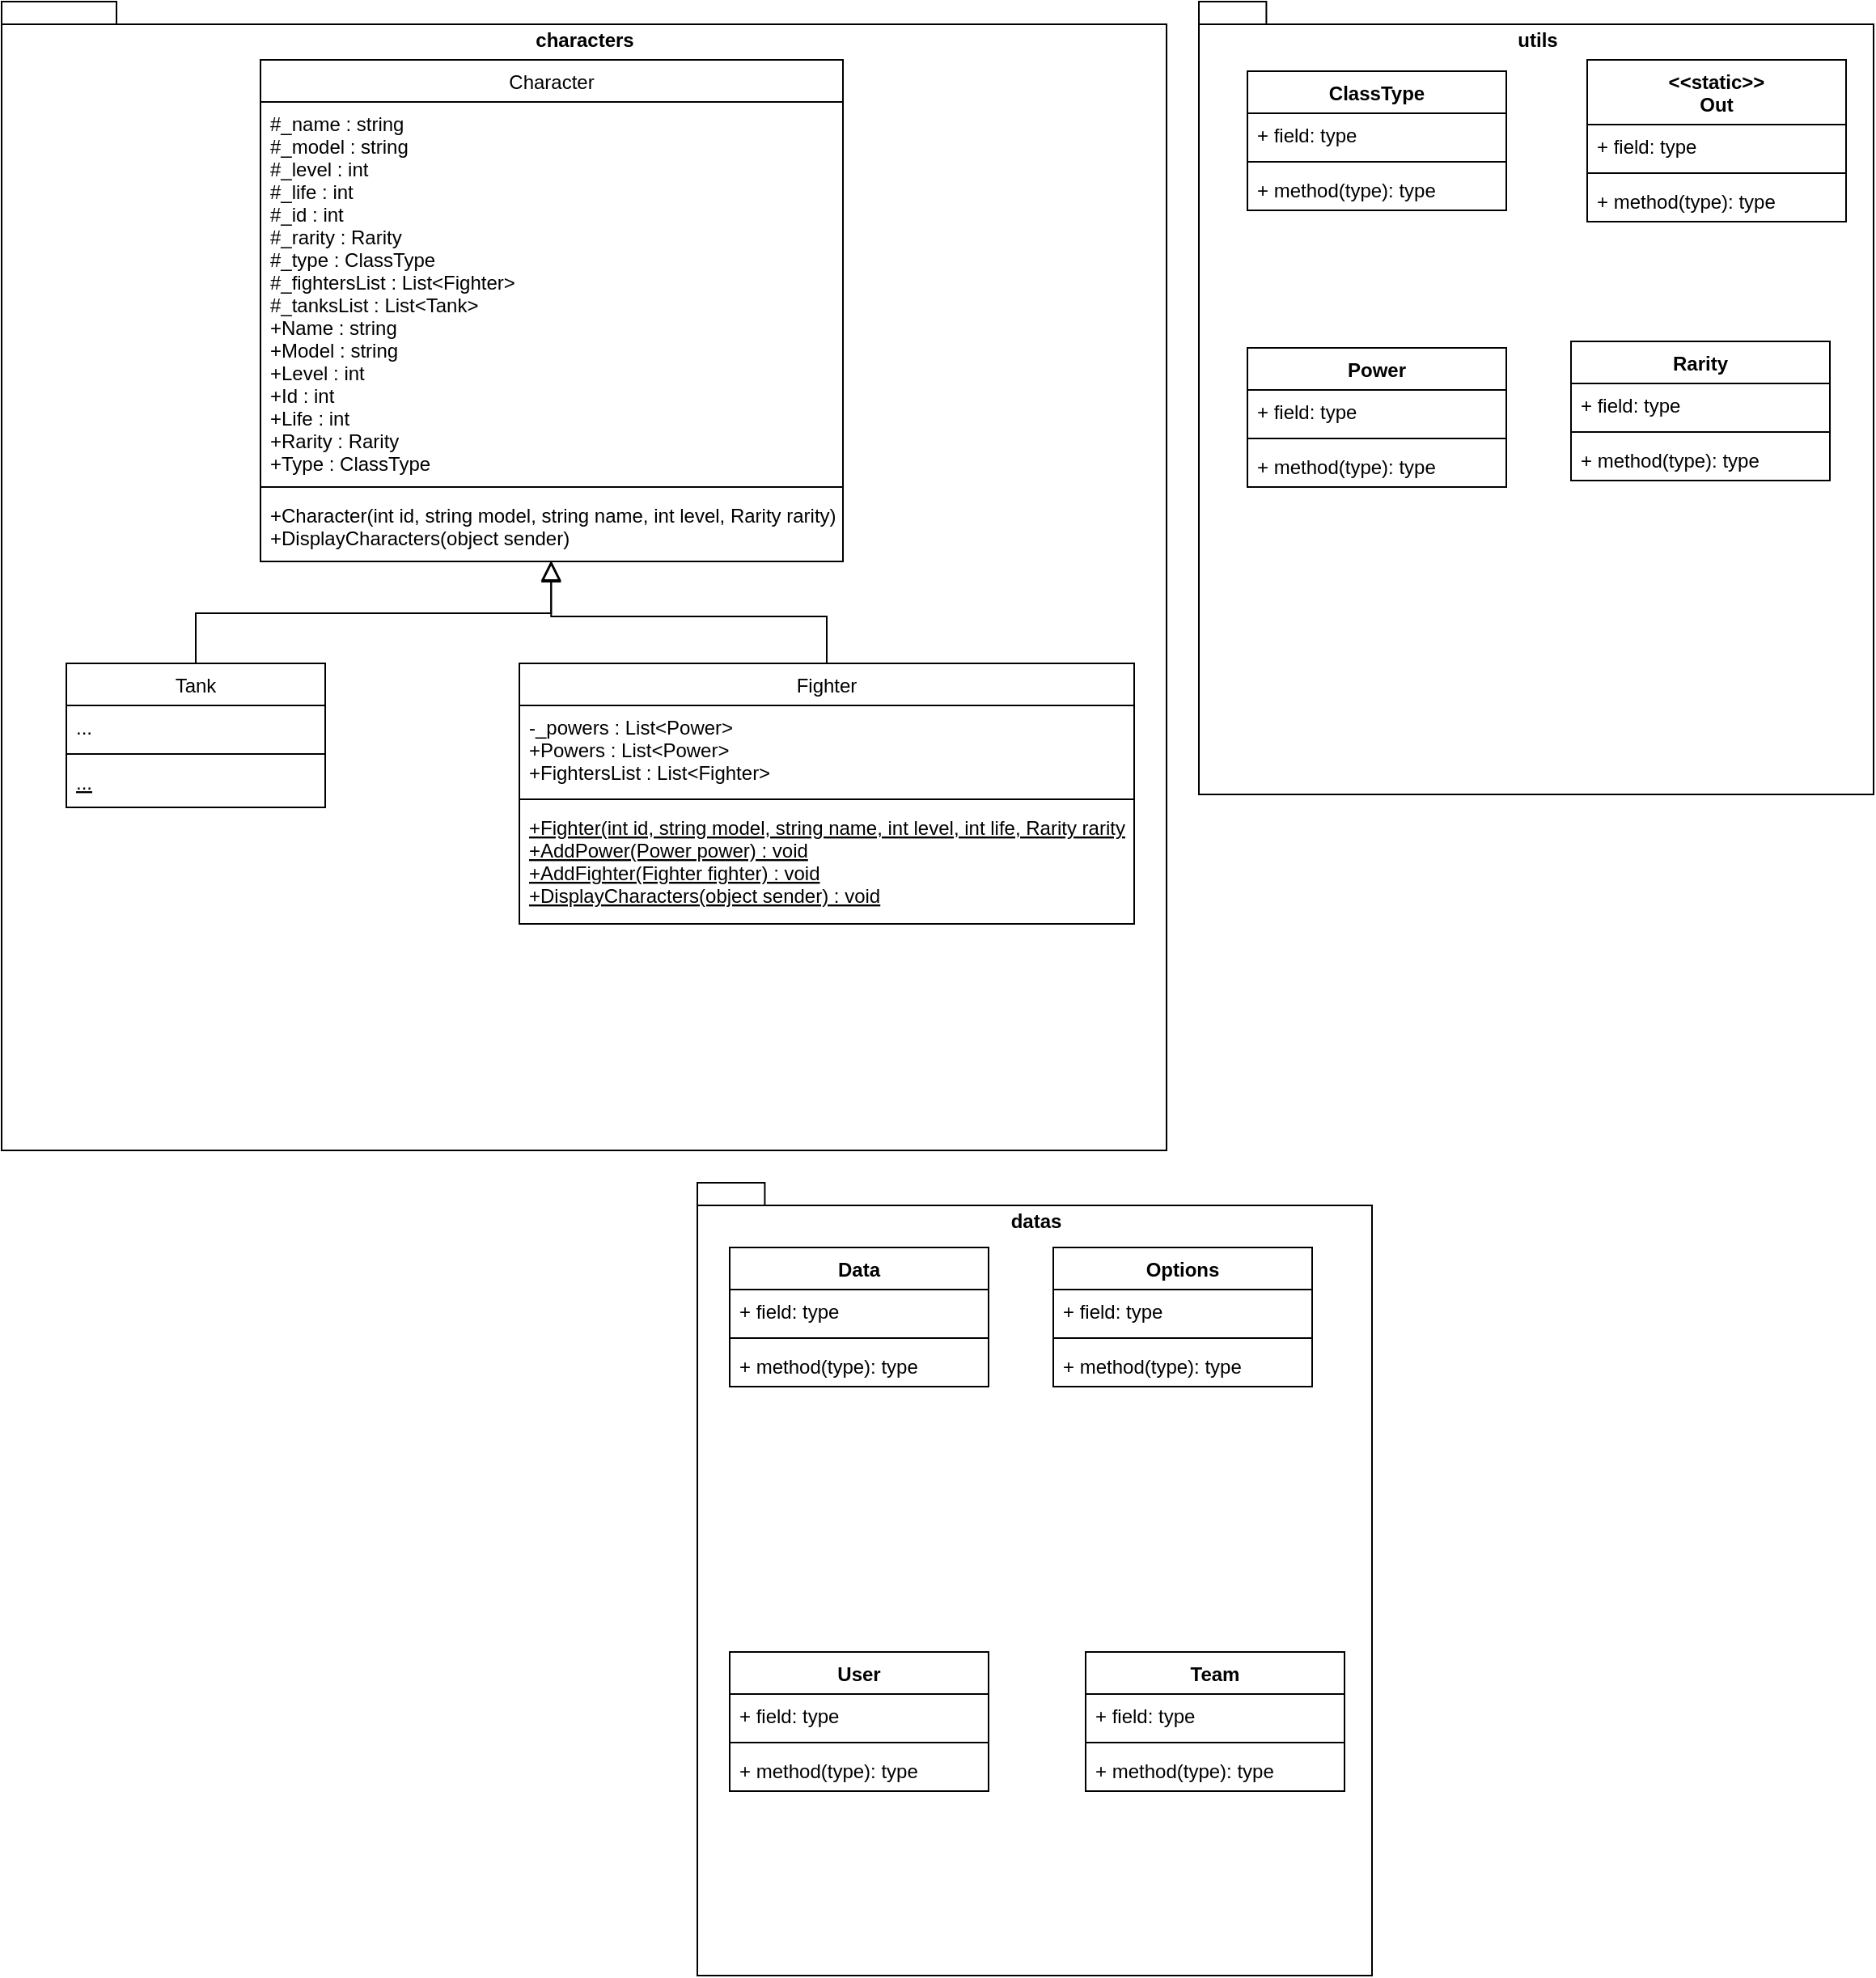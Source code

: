 <mxfile version="17.0.0" type="device" pages="2"><diagram name="Page-1" id="9f46799a-70d6-7492-0946-bef42562c5a5"><mxGraphModel dx="1673" dy="878" grid="1" gridSize="10" guides="1" tooltips="1" connect="1" arrows="1" fold="1" page="1" pageScale="1" pageWidth="1100" pageHeight="850" background="none" math="0" shadow="0"><root><mxCell id="0"/><mxCell id="1" parent="0"/><mxCell id="P_H8ygk74qHktJWGx1nU-50" value="characters" style="shape=folder;fontStyle=1;spacingTop=10;tabWidth=40;tabHeight=14;tabPosition=left;html=1;verticalAlign=top;horizontal=1;" vertex="1" parent="1"><mxGeometry width="720" height="710" as="geometry"/></mxCell><mxCell id="P_H8ygk74qHktJWGx1nU-51" value="Character" style="swimlane;fontStyle=0;align=center;verticalAlign=top;childLayout=stackLayout;horizontal=1;startSize=26;horizontalStack=0;resizeParent=1;resizeLast=0;collapsible=1;marginBottom=0;rounded=0;shadow=0;strokeWidth=1;" vertex="1" parent="1"><mxGeometry x="160" y="36" width="360" height="310" as="geometry"><mxRectangle x="140" y="116" width="160" height="26" as="alternateBounds"/></mxGeometry></mxCell><mxCell id="P_H8ygk74qHktJWGx1nU-52" value="#_name : string&#10;#_model : string&#10;#_level : int&#10;#_life : int&#10;#_id : int&#10;#_rarity : Rarity&#10;#_type : ClassType&#10;#_fightersList : List&lt;Fighter&gt;&#10;#_tanksList : List&lt;Tank&gt;&#10;+Name : string&#10;+Model : string&#10;+Level : int&#10;+Id : int&#10;+Life : int&#10;+Rarity : Rarity&#10;+Type : ClassType&#10;" style="text;align=left;verticalAlign=top;spacingLeft=4;spacingRight=4;overflow=hidden;rotatable=0;points=[[0,0.5],[1,0.5]];portConstraint=eastwest;" vertex="1" parent="P_H8ygk74qHktJWGx1nU-51"><mxGeometry y="26" width="360" height="234" as="geometry"/></mxCell><mxCell id="P_H8ygk74qHktJWGx1nU-53" value="" style="line;html=1;strokeWidth=1;align=left;verticalAlign=middle;spacingTop=-1;spacingLeft=3;spacingRight=3;rotatable=0;labelPosition=right;points=[];portConstraint=eastwest;" vertex="1" parent="P_H8ygk74qHktJWGx1nU-51"><mxGeometry y="260" width="360" height="8" as="geometry"/></mxCell><mxCell id="P_H8ygk74qHktJWGx1nU-54" value="+Character(int id, string model, string name, int level, Rarity rarity)  &#10;+DisplayCharacters(object sender)" style="text;align=left;verticalAlign=top;spacingLeft=4;spacingRight=4;overflow=hidden;rotatable=0;points=[[0,0.5],[1,0.5]];portConstraint=eastwest;" vertex="1" parent="P_H8ygk74qHktJWGx1nU-51"><mxGeometry y="268" width="360" height="42" as="geometry"/></mxCell><mxCell id="P_H8ygk74qHktJWGx1nU-55" value="Tank" style="swimlane;fontStyle=0;align=center;verticalAlign=top;childLayout=stackLayout;horizontal=1;startSize=26;horizontalStack=0;resizeParent=1;resizeLast=0;collapsible=1;marginBottom=0;rounded=0;shadow=0;strokeWidth=1;" vertex="1" parent="1"><mxGeometry x="40" y="409" width="160" height="89" as="geometry"><mxRectangle x="130" y="380" width="160" height="26" as="alternateBounds"/></mxGeometry></mxCell><mxCell id="P_H8ygk74qHktJWGx1nU-56" value="..." style="text;align=left;verticalAlign=top;spacingLeft=4;spacingRight=4;overflow=hidden;rotatable=0;points=[[0,0.5],[1,0.5]];portConstraint=eastwest;" vertex="1" parent="P_H8ygk74qHktJWGx1nU-55"><mxGeometry y="26" width="160" height="26" as="geometry"/></mxCell><mxCell id="P_H8ygk74qHktJWGx1nU-57" value="" style="line;html=1;strokeWidth=1;align=left;verticalAlign=middle;spacingTop=-1;spacingLeft=3;spacingRight=3;rotatable=0;labelPosition=right;points=[];portConstraint=eastwest;" vertex="1" parent="P_H8ygk74qHktJWGx1nU-55"><mxGeometry y="52" width="160" height="8" as="geometry"/></mxCell><mxCell id="P_H8ygk74qHktJWGx1nU-58" value="..." style="text;align=left;verticalAlign=top;spacingLeft=4;spacingRight=4;overflow=hidden;rotatable=0;points=[[0,0.5],[1,0.5]];portConstraint=eastwest;fontStyle=4" vertex="1" parent="P_H8ygk74qHktJWGx1nU-55"><mxGeometry y="60" width="160" height="26" as="geometry"/></mxCell><mxCell id="P_H8ygk74qHktJWGx1nU-59" value="" style="endArrow=block;endSize=10;endFill=0;shadow=0;strokeWidth=1;rounded=0;edgeStyle=elbowEdgeStyle;elbow=vertical;entryX=0.499;entryY=0.985;entryDx=0;entryDy=0;entryPerimeter=0;" edge="1" parent="1" source="P_H8ygk74qHktJWGx1nU-55" target="P_H8ygk74qHktJWGx1nU-54"><mxGeometry width="160" relative="1" as="geometry"><mxPoint x="290" y="143" as="sourcePoint"/><mxPoint x="340.541" y="350" as="targetPoint"/><Array as="points"><mxPoint x="320" y="378"/></Array></mxGeometry></mxCell><mxCell id="P_H8ygk74qHktJWGx1nU-60" value="" style="endArrow=block;endSize=10;endFill=0;shadow=0;strokeWidth=1;rounded=0;edgeStyle=elbowEdgeStyle;elbow=vertical;exitX=0.5;exitY=0;exitDx=0;exitDy=0;entryX=0.499;entryY=1.01;entryDx=0;entryDy=0;entryPerimeter=0;" edge="1" parent="1" source="P_H8ygk74qHktJWGx1nU-61" target="P_H8ygk74qHktJWGx1nU-54"><mxGeometry width="160" relative="1" as="geometry"><mxPoint x="500" y="300" as="sourcePoint"/><mxPoint x="310" y="350" as="targetPoint"/><Array as="points"><mxPoint x="430" y="380"/></Array></mxGeometry></mxCell><mxCell id="P_H8ygk74qHktJWGx1nU-61" value="Fighter" style="swimlane;fontStyle=0;align=center;verticalAlign=top;childLayout=stackLayout;horizontal=1;startSize=26;horizontalStack=0;resizeParent=1;resizeLast=0;collapsible=1;marginBottom=0;rounded=0;shadow=0;strokeWidth=1;" vertex="1" parent="1"><mxGeometry x="320" y="409" width="380" height="161" as="geometry"><mxRectangle x="130" y="380" width="160" height="26" as="alternateBounds"/></mxGeometry></mxCell><mxCell id="P_H8ygk74qHktJWGx1nU-62" value="-_powers : List&lt;Power&gt;&#10;+Powers : List&lt;Power&gt;&#10;+FightersList : List&lt;Fighter&gt;" style="text;align=left;verticalAlign=top;spacingLeft=4;spacingRight=4;overflow=hidden;rotatable=0;points=[[0,0.5],[1,0.5]];portConstraint=eastwest;" vertex="1" parent="P_H8ygk74qHktJWGx1nU-61"><mxGeometry y="26" width="380" height="54" as="geometry"/></mxCell><mxCell id="P_H8ygk74qHktJWGx1nU-63" value="" style="line;html=1;strokeWidth=1;align=left;verticalAlign=middle;spacingTop=-1;spacingLeft=3;spacingRight=3;rotatable=0;labelPosition=right;points=[];portConstraint=eastwest;" vertex="1" parent="P_H8ygk74qHktJWGx1nU-61"><mxGeometry y="80" width="380" height="8" as="geometry"/></mxCell><mxCell id="P_H8ygk74qHktJWGx1nU-64" value="+Fighter(int id, string model, string name, int level, int life, Rarity rarity&#10;+AddPower(Power power) : void&#10;+AddFighter(Fighter fighter) : void&#10;+DisplayCharacters(object sender) : void" style="text;align=left;verticalAlign=top;spacingLeft=4;spacingRight=4;overflow=hidden;rotatable=0;points=[[0,0.5],[1,0.5]];portConstraint=eastwest;fontStyle=4" vertex="1" parent="P_H8ygk74qHktJWGx1nU-61"><mxGeometry y="88" width="380" height="72" as="geometry"/></mxCell><mxCell id="P_H8ygk74qHktJWGx1nU-65" value="utils" style="shape=folder;fontStyle=1;spacingTop=10;tabWidth=40;tabHeight=14;tabPosition=left;html=1;verticalAlign=top;" vertex="1" parent="1"><mxGeometry x="740" width="417" height="490" as="geometry"/></mxCell><mxCell id="P_H8ygk74qHktJWGx1nU-66" value="datas" style="shape=folder;fontStyle=1;spacingTop=10;tabWidth=40;tabHeight=14;tabPosition=left;html=1;verticalAlign=top;" vertex="1" parent="1"><mxGeometry x="430" y="730" width="417" height="490" as="geometry"/></mxCell><mxCell id="P_H8ygk74qHktJWGx1nU-67" value="ClassType" style="swimlane;fontStyle=1;align=center;verticalAlign=top;childLayout=stackLayout;horizontal=1;startSize=26;horizontalStack=0;resizeParent=1;resizeParentMax=0;resizeLast=0;collapsible=1;marginBottom=0;" vertex="1" parent="1"><mxGeometry x="770" y="43" width="160" height="86" as="geometry"/></mxCell><mxCell id="P_H8ygk74qHktJWGx1nU-68" value="+ field: type" style="text;strokeColor=none;fillColor=none;align=left;verticalAlign=top;spacingLeft=4;spacingRight=4;overflow=hidden;rotatable=0;points=[[0,0.5],[1,0.5]];portConstraint=eastwest;" vertex="1" parent="P_H8ygk74qHktJWGx1nU-67"><mxGeometry y="26" width="160" height="26" as="geometry"/></mxCell><mxCell id="P_H8ygk74qHktJWGx1nU-69" value="" style="line;strokeWidth=1;fillColor=none;align=left;verticalAlign=middle;spacingTop=-1;spacingLeft=3;spacingRight=3;rotatable=0;labelPosition=right;points=[];portConstraint=eastwest;" vertex="1" parent="P_H8ygk74qHktJWGx1nU-67"><mxGeometry y="52" width="160" height="8" as="geometry"/></mxCell><mxCell id="P_H8ygk74qHktJWGx1nU-70" value="+ method(type): type" style="text;strokeColor=none;fillColor=none;align=left;verticalAlign=top;spacingLeft=4;spacingRight=4;overflow=hidden;rotatable=0;points=[[0,0.5],[1,0.5]];portConstraint=eastwest;" vertex="1" parent="P_H8ygk74qHktJWGx1nU-67"><mxGeometry y="60" width="160" height="26" as="geometry"/></mxCell><mxCell id="P_H8ygk74qHktJWGx1nU-71" value="&lt;&lt;static&gt;&gt;&#10;Out" style="swimlane;fontStyle=1;align=center;verticalAlign=top;childLayout=stackLayout;horizontal=1;startSize=40;horizontalStack=0;resizeParent=1;resizeParentMax=0;resizeLast=0;collapsible=1;marginBottom=0;" vertex="1" parent="1"><mxGeometry x="980" y="36" width="160" height="100" as="geometry"/></mxCell><mxCell id="P_H8ygk74qHktJWGx1nU-72" value="+ field: type" style="text;strokeColor=none;fillColor=none;align=left;verticalAlign=top;spacingLeft=4;spacingRight=4;overflow=hidden;rotatable=0;points=[[0,0.5],[1,0.5]];portConstraint=eastwest;" vertex="1" parent="P_H8ygk74qHktJWGx1nU-71"><mxGeometry y="40" width="160" height="26" as="geometry"/></mxCell><mxCell id="P_H8ygk74qHktJWGx1nU-73" value="" style="line;strokeWidth=1;fillColor=none;align=left;verticalAlign=middle;spacingTop=-1;spacingLeft=3;spacingRight=3;rotatable=0;labelPosition=right;points=[];portConstraint=eastwest;" vertex="1" parent="P_H8ygk74qHktJWGx1nU-71"><mxGeometry y="66" width="160" height="8" as="geometry"/></mxCell><mxCell id="P_H8ygk74qHktJWGx1nU-74" value="+ method(type): type" style="text;strokeColor=none;fillColor=none;align=left;verticalAlign=top;spacingLeft=4;spacingRight=4;overflow=hidden;rotatable=0;points=[[0,0.5],[1,0.5]];portConstraint=eastwest;" vertex="1" parent="P_H8ygk74qHktJWGx1nU-71"><mxGeometry y="74" width="160" height="26" as="geometry"/></mxCell><mxCell id="P_H8ygk74qHktJWGx1nU-75" value="Power" style="swimlane;fontStyle=1;align=center;verticalAlign=top;childLayout=stackLayout;horizontal=1;startSize=26;horizontalStack=0;resizeParent=1;resizeParentMax=0;resizeLast=0;collapsible=1;marginBottom=0;" vertex="1" parent="1"><mxGeometry x="770" y="214" width="160" height="86" as="geometry"/></mxCell><mxCell id="P_H8ygk74qHktJWGx1nU-76" value="+ field: type" style="text;strokeColor=none;fillColor=none;align=left;verticalAlign=top;spacingLeft=4;spacingRight=4;overflow=hidden;rotatable=0;points=[[0,0.5],[1,0.5]];portConstraint=eastwest;" vertex="1" parent="P_H8ygk74qHktJWGx1nU-75"><mxGeometry y="26" width="160" height="26" as="geometry"/></mxCell><mxCell id="P_H8ygk74qHktJWGx1nU-77" value="" style="line;strokeWidth=1;fillColor=none;align=left;verticalAlign=middle;spacingTop=-1;spacingLeft=3;spacingRight=3;rotatable=0;labelPosition=right;points=[];portConstraint=eastwest;" vertex="1" parent="P_H8ygk74qHktJWGx1nU-75"><mxGeometry y="52" width="160" height="8" as="geometry"/></mxCell><mxCell id="P_H8ygk74qHktJWGx1nU-78" value="+ method(type): type" style="text;strokeColor=none;fillColor=none;align=left;verticalAlign=top;spacingLeft=4;spacingRight=4;overflow=hidden;rotatable=0;points=[[0,0.5],[1,0.5]];portConstraint=eastwest;" vertex="1" parent="P_H8ygk74qHktJWGx1nU-75"><mxGeometry y="60" width="160" height="26" as="geometry"/></mxCell><mxCell id="P_H8ygk74qHktJWGx1nU-79" value="Rarity" style="swimlane;fontStyle=1;align=center;verticalAlign=top;childLayout=stackLayout;horizontal=1;startSize=26;horizontalStack=0;resizeParent=1;resizeParentMax=0;resizeLast=0;collapsible=1;marginBottom=0;" vertex="1" parent="1"><mxGeometry x="970" y="210" width="160" height="86" as="geometry"/></mxCell><mxCell id="P_H8ygk74qHktJWGx1nU-80" value="+ field: type" style="text;strokeColor=none;fillColor=none;align=left;verticalAlign=top;spacingLeft=4;spacingRight=4;overflow=hidden;rotatable=0;points=[[0,0.5],[1,0.5]];portConstraint=eastwest;" vertex="1" parent="P_H8ygk74qHktJWGx1nU-79"><mxGeometry y="26" width="160" height="26" as="geometry"/></mxCell><mxCell id="P_H8ygk74qHktJWGx1nU-81" value="" style="line;strokeWidth=1;fillColor=none;align=left;verticalAlign=middle;spacingTop=-1;spacingLeft=3;spacingRight=3;rotatable=0;labelPosition=right;points=[];portConstraint=eastwest;" vertex="1" parent="P_H8ygk74qHktJWGx1nU-79"><mxGeometry y="52" width="160" height="8" as="geometry"/></mxCell><mxCell id="P_H8ygk74qHktJWGx1nU-82" value="+ method(type): type" style="text;strokeColor=none;fillColor=none;align=left;verticalAlign=top;spacingLeft=4;spacingRight=4;overflow=hidden;rotatable=0;points=[[0,0.5],[1,0.5]];portConstraint=eastwest;" vertex="1" parent="P_H8ygk74qHktJWGx1nU-79"><mxGeometry y="60" width="160" height="26" as="geometry"/></mxCell><mxCell id="P_H8ygk74qHktJWGx1nU-83" value="Data" style="swimlane;fontStyle=1;align=center;verticalAlign=top;childLayout=stackLayout;horizontal=1;startSize=26;horizontalStack=0;resizeParent=1;resizeParentMax=0;resizeLast=0;collapsible=1;marginBottom=0;" vertex="1" parent="1"><mxGeometry x="450" y="770" width="160" height="86" as="geometry"/></mxCell><mxCell id="P_H8ygk74qHktJWGx1nU-84" value="+ field: type" style="text;strokeColor=none;fillColor=none;align=left;verticalAlign=top;spacingLeft=4;spacingRight=4;overflow=hidden;rotatable=0;points=[[0,0.5],[1,0.5]];portConstraint=eastwest;" vertex="1" parent="P_H8ygk74qHktJWGx1nU-83"><mxGeometry y="26" width="160" height="26" as="geometry"/></mxCell><mxCell id="P_H8ygk74qHktJWGx1nU-85" value="" style="line;strokeWidth=1;fillColor=none;align=left;verticalAlign=middle;spacingTop=-1;spacingLeft=3;spacingRight=3;rotatable=0;labelPosition=right;points=[];portConstraint=eastwest;" vertex="1" parent="P_H8ygk74qHktJWGx1nU-83"><mxGeometry y="52" width="160" height="8" as="geometry"/></mxCell><mxCell id="P_H8ygk74qHktJWGx1nU-86" value="+ method(type): type" style="text;strokeColor=none;fillColor=none;align=left;verticalAlign=top;spacingLeft=4;spacingRight=4;overflow=hidden;rotatable=0;points=[[0,0.5],[1,0.5]];portConstraint=eastwest;" vertex="1" parent="P_H8ygk74qHktJWGx1nU-83"><mxGeometry y="60" width="160" height="26" as="geometry"/></mxCell><mxCell id="P_H8ygk74qHktJWGx1nU-87" value="Options" style="swimlane;fontStyle=1;align=center;verticalAlign=top;childLayout=stackLayout;horizontal=1;startSize=26;horizontalStack=0;resizeParent=1;resizeParentMax=0;resizeLast=0;collapsible=1;marginBottom=0;" vertex="1" parent="1"><mxGeometry x="650" y="770" width="160" height="86" as="geometry"/></mxCell><mxCell id="P_H8ygk74qHktJWGx1nU-88" value="+ field: type" style="text;strokeColor=none;fillColor=none;align=left;verticalAlign=top;spacingLeft=4;spacingRight=4;overflow=hidden;rotatable=0;points=[[0,0.5],[1,0.5]];portConstraint=eastwest;" vertex="1" parent="P_H8ygk74qHktJWGx1nU-87"><mxGeometry y="26" width="160" height="26" as="geometry"/></mxCell><mxCell id="P_H8ygk74qHktJWGx1nU-89" value="" style="line;strokeWidth=1;fillColor=none;align=left;verticalAlign=middle;spacingTop=-1;spacingLeft=3;spacingRight=3;rotatable=0;labelPosition=right;points=[];portConstraint=eastwest;" vertex="1" parent="P_H8ygk74qHktJWGx1nU-87"><mxGeometry y="52" width="160" height="8" as="geometry"/></mxCell><mxCell id="P_H8ygk74qHktJWGx1nU-90" value="+ method(type): type" style="text;strokeColor=none;fillColor=none;align=left;verticalAlign=top;spacingLeft=4;spacingRight=4;overflow=hidden;rotatable=0;points=[[0,0.5],[1,0.5]];portConstraint=eastwest;" vertex="1" parent="P_H8ygk74qHktJWGx1nU-87"><mxGeometry y="60" width="160" height="26" as="geometry"/></mxCell><mxCell id="P_H8ygk74qHktJWGx1nU-91" value="User" style="swimlane;fontStyle=1;align=center;verticalAlign=top;childLayout=stackLayout;horizontal=1;startSize=26;horizontalStack=0;resizeParent=1;resizeParentMax=0;resizeLast=0;collapsible=1;marginBottom=0;" vertex="1" parent="1"><mxGeometry x="450" y="1020" width="160" height="86" as="geometry"/></mxCell><mxCell id="P_H8ygk74qHktJWGx1nU-92" value="+ field: type" style="text;strokeColor=none;fillColor=none;align=left;verticalAlign=top;spacingLeft=4;spacingRight=4;overflow=hidden;rotatable=0;points=[[0,0.5],[1,0.5]];portConstraint=eastwest;" vertex="1" parent="P_H8ygk74qHktJWGx1nU-91"><mxGeometry y="26" width="160" height="26" as="geometry"/></mxCell><mxCell id="P_H8ygk74qHktJWGx1nU-93" value="" style="line;strokeWidth=1;fillColor=none;align=left;verticalAlign=middle;spacingTop=-1;spacingLeft=3;spacingRight=3;rotatable=0;labelPosition=right;points=[];portConstraint=eastwest;" vertex="1" parent="P_H8ygk74qHktJWGx1nU-91"><mxGeometry y="52" width="160" height="8" as="geometry"/></mxCell><mxCell id="P_H8ygk74qHktJWGx1nU-94" value="+ method(type): type" style="text;strokeColor=none;fillColor=none;align=left;verticalAlign=top;spacingLeft=4;spacingRight=4;overflow=hidden;rotatable=0;points=[[0,0.5],[1,0.5]];portConstraint=eastwest;" vertex="1" parent="P_H8ygk74qHktJWGx1nU-91"><mxGeometry y="60" width="160" height="26" as="geometry"/></mxCell><mxCell id="P_H8ygk74qHktJWGx1nU-95" value="Team" style="swimlane;fontStyle=1;align=center;verticalAlign=top;childLayout=stackLayout;horizontal=1;startSize=26;horizontalStack=0;resizeParent=1;resizeParentMax=0;resizeLast=0;collapsible=1;marginBottom=0;" vertex="1" parent="1"><mxGeometry x="670" y="1020" width="160" height="86" as="geometry"/></mxCell><mxCell id="P_H8ygk74qHktJWGx1nU-96" value="+ field: type" style="text;strokeColor=none;fillColor=none;align=left;verticalAlign=top;spacingLeft=4;spacingRight=4;overflow=hidden;rotatable=0;points=[[0,0.5],[1,0.5]];portConstraint=eastwest;" vertex="1" parent="P_H8ygk74qHktJWGx1nU-95"><mxGeometry y="26" width="160" height="26" as="geometry"/></mxCell><mxCell id="P_H8ygk74qHktJWGx1nU-97" value="" style="line;strokeWidth=1;fillColor=none;align=left;verticalAlign=middle;spacingTop=-1;spacingLeft=3;spacingRight=3;rotatable=0;labelPosition=right;points=[];portConstraint=eastwest;" vertex="1" parent="P_H8ygk74qHktJWGx1nU-95"><mxGeometry y="52" width="160" height="8" as="geometry"/></mxCell><mxCell id="P_H8ygk74qHktJWGx1nU-98" value="+ method(type): type" style="text;strokeColor=none;fillColor=none;align=left;verticalAlign=top;spacingLeft=4;spacingRight=4;overflow=hidden;rotatable=0;points=[[0,0.5],[1,0.5]];portConstraint=eastwest;" vertex="1" parent="P_H8ygk74qHktJWGx1nU-95"><mxGeometry y="60" width="160" height="26" as="geometry"/></mxCell></root></mxGraphModel></diagram><diagram id="EJ_WC_B_PpxTJRSynvJL" name="Page-2"><mxGraphModel dx="1635" dy="848" grid="1" gridSize="10" guides="1" tooltips="1" connect="1" arrows="1" fold="1" page="1" pageScale="1" pageWidth="827" pageHeight="1169" math="0" shadow="0"><root><mxCell id="fnVOFHraE43H1J-8ooNc-0"/><mxCell id="fnVOFHraE43H1J-8ooNc-1" parent="fnVOFHraE43H1J-8ooNc-0"/><mxCell id="fnVOFHraE43H1J-8ooNc-2" value="Models" style="shape=folder;fontStyle=1;spacingTop=10;tabWidth=40;tabHeight=14;tabPosition=left;html=1;labelPosition=center;verticalLabelPosition=middle;align=center;verticalAlign=top;" vertex="1" parent="fnVOFHraE43H1J-8ooNc-1"><mxGeometry y="20" width="809" height="610" as="geometry"/></mxCell><mxCell id="kPcEarR5XjcK01P6jtuL-0" value="Character" style="swimlane;fontStyle=0;align=center;verticalAlign=top;childLayout=stackLayout;horizontal=1;startSize=26;horizontalStack=0;resizeParent=1;resizeLast=0;collapsible=1;marginBottom=0;rounded=0;shadow=0;strokeWidth=1;" vertex="1" parent="fnVOFHraE43H1J-8ooNc-1"><mxGeometry x="20" y="70" width="360" height="310" as="geometry"><mxRectangle x="140" y="116" width="160" height="26" as="alternateBounds"/></mxGeometry></mxCell><mxCell id="kPcEarR5XjcK01P6jtuL-1" value="#_name : string&#10;#_model : string&#10;#_level : int&#10;#_life : int&#10;#_id : int&#10;#_rarity : Rarity&#10;#_type : ClassType&#10;#_fightersList : List&lt;Fighter&gt;&#10;#_tanksList : List&lt;Tank&gt;&#10;+Name : string&#10;+Model : string&#10;+Level : int&#10;+Id : int&#10;+Life : int&#10;+Rarity : Rarity&#10;+Type : ClassType&#10;" style="text;align=left;verticalAlign=top;spacingLeft=4;spacingRight=4;overflow=hidden;rotatable=0;points=[[0,0.5],[1,0.5]];portConstraint=eastwest;" vertex="1" parent="kPcEarR5XjcK01P6jtuL-0"><mxGeometry y="26" width="360" height="234" as="geometry"/></mxCell><mxCell id="kPcEarR5XjcK01P6jtuL-2" value="" style="line;html=1;strokeWidth=1;align=left;verticalAlign=middle;spacingTop=-1;spacingLeft=3;spacingRight=3;rotatable=0;labelPosition=right;points=[];portConstraint=eastwest;" vertex="1" parent="kPcEarR5XjcK01P6jtuL-0"><mxGeometry y="260" width="360" height="8" as="geometry"/></mxCell><mxCell id="kPcEarR5XjcK01P6jtuL-3" value="+Character(int id, string model, string name, int level, Rarity rarity)  " style="text;align=left;verticalAlign=top;spacingLeft=4;spacingRight=4;overflow=hidden;rotatable=0;points=[[0,0.5],[1,0.5]];portConstraint=eastwest;" vertex="1" parent="kPcEarR5XjcK01P6jtuL-0"><mxGeometry y="268" width="360" height="32" as="geometry"/></mxCell><mxCell id="kPcEarR5XjcK01P6jtuL-4" value="Tank" style="swimlane;fontStyle=0;align=center;verticalAlign=top;childLayout=stackLayout;horizontal=1;startSize=26;horizontalStack=0;resizeParent=1;resizeLast=0;collapsible=1;marginBottom=0;rounded=0;shadow=0;strokeWidth=1;" vertex="1" parent="fnVOFHraE43H1J-8ooNc-1"><mxGeometry x="30" y="450" width="160" height="89" as="geometry"><mxRectangle x="130" y="380" width="160" height="26" as="alternateBounds"/></mxGeometry></mxCell><mxCell id="kPcEarR5XjcK01P6jtuL-5" value="..." style="text;align=left;verticalAlign=top;spacingLeft=4;spacingRight=4;overflow=hidden;rotatable=0;points=[[0,0.5],[1,0.5]];portConstraint=eastwest;" vertex="1" parent="kPcEarR5XjcK01P6jtuL-4"><mxGeometry y="26" width="160" height="26" as="geometry"/></mxCell><mxCell id="kPcEarR5XjcK01P6jtuL-6" value="" style="line;html=1;strokeWidth=1;align=left;verticalAlign=middle;spacingTop=-1;spacingLeft=3;spacingRight=3;rotatable=0;labelPosition=right;points=[];portConstraint=eastwest;" vertex="1" parent="kPcEarR5XjcK01P6jtuL-4"><mxGeometry y="52" width="160" height="8" as="geometry"/></mxCell><mxCell id="kPcEarR5XjcK01P6jtuL-7" value="..." style="text;align=left;verticalAlign=top;spacingLeft=4;spacingRight=4;overflow=hidden;rotatable=0;points=[[0,0.5],[1,0.5]];portConstraint=eastwest;fontStyle=4" vertex="1" parent="kPcEarR5XjcK01P6jtuL-4"><mxGeometry y="60" width="160" height="26" as="geometry"/></mxCell><mxCell id="kPcEarR5XjcK01P6jtuL-8" value="" style="endArrow=block;endSize=10;endFill=0;shadow=0;strokeWidth=1;rounded=0;edgeStyle=elbowEdgeStyle;elbow=vertical;" edge="1" parent="fnVOFHraE43H1J-8ooNc-1" source="kPcEarR5XjcK01P6jtuL-4" target="kPcEarR5XjcK01P6jtuL-0"><mxGeometry width="160" relative="1" as="geometry"><mxPoint x="285" y="177" as="sourcePoint"/><mxPoint x="335.541" y="384" as="targetPoint"/><Array as="points"><mxPoint x="200" y="410"/><mxPoint x="315" y="412"/></Array></mxGeometry></mxCell><mxCell id="kPcEarR5XjcK01P6jtuL-9" value="" style="endArrow=block;endSize=10;endFill=0;shadow=0;strokeWidth=1;rounded=0;edgeStyle=elbowEdgeStyle;elbow=vertical;exitX=0.5;exitY=0;exitDx=0;exitDy=0;" edge="1" parent="fnVOFHraE43H1J-8ooNc-1" source="kPcEarR5XjcK01P6jtuL-10" target="kPcEarR5XjcK01P6jtuL-0"><mxGeometry width="160" relative="1" as="geometry"><mxPoint x="495" y="334" as="sourcePoint"/><mxPoint x="305" y="384" as="targetPoint"/><Array as="points"><mxPoint x="200" y="410"/></Array></mxGeometry></mxCell><mxCell id="kPcEarR5XjcK01P6jtuL-10" value="Fighter" style="swimlane;fontStyle=0;align=center;verticalAlign=top;childLayout=stackLayout;horizontal=1;startSize=26;horizontalStack=0;resizeParent=1;resizeLast=0;collapsible=1;marginBottom=0;rounded=0;shadow=0;strokeWidth=1;" vertex="1" parent="fnVOFHraE43H1J-8ooNc-1"><mxGeometry x="315" y="443" width="380" height="161" as="geometry"><mxRectangle x="130" y="380" width="160" height="26" as="alternateBounds"/></mxGeometry></mxCell><mxCell id="kPcEarR5XjcK01P6jtuL-11" value="-_powers : List&lt;Power&gt;&#10;+Powers : List&lt;Power&gt;&#10;+FightersList : List&lt;Fighter&gt;" style="text;align=left;verticalAlign=top;spacingLeft=4;spacingRight=4;overflow=hidden;rotatable=0;points=[[0,0.5],[1,0.5]];portConstraint=eastwest;" vertex="1" parent="kPcEarR5XjcK01P6jtuL-10"><mxGeometry y="26" width="380" height="54" as="geometry"/></mxCell><mxCell id="kPcEarR5XjcK01P6jtuL-12" value="" style="line;html=1;strokeWidth=1;align=left;verticalAlign=middle;spacingTop=-1;spacingLeft=3;spacingRight=3;rotatable=0;labelPosition=right;points=[];portConstraint=eastwest;" vertex="1" parent="kPcEarR5XjcK01P6jtuL-10"><mxGeometry y="80" width="380" height="8" as="geometry"/></mxCell><mxCell id="kPcEarR5XjcK01P6jtuL-13" value="+Fighter(int id, string model, string name, int level, int life, Rarity rarity&#10;+AddPower(Power power) : void&#10;+AddFighter(Fighter fighter) : void&#10;+DisplayCharacters(object sender) : void" style="text;align=left;verticalAlign=top;spacingLeft=4;spacingRight=4;overflow=hidden;rotatable=0;points=[[0,0.5],[1,0.5]];portConstraint=eastwest;fontStyle=4" vertex="1" parent="kPcEarR5XjcK01P6jtuL-10"><mxGeometry y="88" width="380" height="72" as="geometry"/></mxCell><mxCell id="kPcEarR5XjcK01P6jtuL-14" value="Controllers" style="shape=folder;fontStyle=1;spacingTop=10;tabWidth=40;tabHeight=14;tabPosition=left;html=1;labelPosition=center;verticalLabelPosition=middle;align=center;verticalAlign=top;" vertex="1" parent="fnVOFHraE43H1J-8ooNc-1"><mxGeometry x="846" y="40" width="790" height="610" as="geometry"/></mxCell><mxCell id="kPcEarR5XjcK01P6jtuL-15" value="Views" style="shape=folder;fontStyle=1;spacingTop=10;tabWidth=40;tabHeight=14;tabPosition=left;html=1;labelPosition=center;verticalLabelPosition=middle;align=center;verticalAlign=top;" vertex="1" parent="fnVOFHraE43H1J-8ooNc-1"><mxGeometry x="30" y="670" width="790" height="610" as="geometry"/></mxCell><mxCell id="kPcEarR5XjcK01P6jtuL-20" value="ChestsView" style="swimlane;fontStyle=0;childLayout=stackLayout;horizontal=1;startSize=26;fillColor=none;horizontalStack=0;resizeParent=1;resizeParentMax=0;resizeLast=0;collapsible=1;marginBottom=0;" vertex="1" parent="fnVOFHraE43H1J-8ooNc-1"><mxGeometry x="340" y="782" width="170" height="70" as="geometry"/></mxCell><mxCell id="kPcEarR5XjcK01P6jtuL-22" value="InventoryView" style="swimlane;fontStyle=0;childLayout=stackLayout;horizontal=1;startSize=26;fillColor=none;horizontalStack=0;resizeParent=1;resizeParentMax=0;resizeLast=0;collapsible=1;marginBottom=0;" vertex="1" parent="fnVOFHraE43H1J-8ooNc-1"><mxGeometry x="500" y="700" width="170" height="70" as="geometry"/></mxCell><mxCell id="kPcEarR5XjcK01P6jtuL-24" value="FtGameView" style="swimlane;fontStyle=0;childLayout=stackLayout;horizontal=1;startSize=26;fillColor=none;horizontalStack=0;resizeParent=1;resizeParentMax=0;resizeLast=0;collapsible=1;marginBottom=0;" vertex="1" parent="fnVOFHraE43H1J-8ooNc-1"><mxGeometry x="145" y="850" width="170" height="70" as="geometry"/></mxCell><mxCell id="kPcEarR5XjcK01P6jtuL-33" value="ConnexionInscriptionView" style="swimlane;fontStyle=1;align=center;verticalAlign=top;childLayout=stackLayout;horizontal=1;startSize=26;horizontalStack=0;resizeParent=1;resizeParentMax=0;resizeLast=0;collapsible=1;marginBottom=0;" vertex="1" parent="fnVOFHraE43H1J-8ooNc-1"><mxGeometry x="160" y="730" width="160" height="60" as="geometry"/></mxCell><mxCell id="kPcEarR5XjcK01P6jtuL-35" value="" style="line;strokeWidth=1;fillColor=none;align=left;verticalAlign=middle;spacingTop=-1;spacingLeft=3;spacingRight=3;rotatable=0;labelPosition=right;points=[];portConstraint=eastwest;" vertex="1" parent="kPcEarR5XjcK01P6jtuL-33"><mxGeometry y="26" width="160" height="8" as="geometry"/></mxCell><mxCell id="kPcEarR5XjcK01P6jtuL-36" value="+DisplayErrors() : void" style="text;strokeColor=none;fillColor=none;align=left;verticalAlign=top;spacingLeft=4;spacingRight=4;overflow=hidden;rotatable=0;points=[[0,0.5],[1,0.5]];portConstraint=eastwest;" vertex="1" parent="kPcEarR5XjcK01P6jtuL-33"><mxGeometry y="34" width="160" height="26" as="geometry"/></mxCell><mxCell id="kPcEarR5XjcK01P6jtuL-37" value="TbGameView" style="swimlane;fontStyle=0;childLayout=stackLayout;horizontal=1;startSize=26;fillColor=none;horizontalStack=0;resizeParent=1;resizeParentMax=0;resizeLast=0;collapsible=1;marginBottom=0;" vertex="1" parent="fnVOFHraE43H1J-8ooNc-1"><mxGeometry x="329" y="920" width="170" height="70" as="geometry"/></mxCell><mxCell id="kPcEarR5XjcK01P6jtuL-39" value="PlayView" style="swimlane;fontStyle=0;childLayout=stackLayout;horizontal=1;startSize=26;fillColor=none;horizontalStack=0;resizeParent=1;resizeParentMax=0;resizeLast=0;collapsible=1;marginBottom=0;" vertex="1" parent="fnVOFHraE43H1J-8ooNc-1"><mxGeometry x="635" y="782" width="170" height="70" as="geometry"/></mxCell><mxCell id="kPcEarR5XjcK01P6jtuL-41" value="MainMenuView" style="swimlane;fontStyle=0;childLayout=stackLayout;horizontal=1;startSize=26;fillColor=none;horizontalStack=0;resizeParent=1;resizeParentMax=0;resizeLast=0;collapsible=1;marginBottom=0;" vertex="1" parent="fnVOFHraE43H1J-8ooNc-1"><mxGeometry x="145" y="970" width="170" height="70" as="geometry"/></mxCell><mxCell id="kPcEarR5XjcK01P6jtuL-43" value="OptionsView" style="swimlane;fontStyle=0;childLayout=stackLayout;horizontal=1;startSize=26;fillColor=none;horizontalStack=0;resizeParent=1;resizeParentMax=0;resizeLast=0;collapsible=1;marginBottom=0;" vertex="1" parent="fnVOFHraE43H1J-8ooNc-1"><mxGeometry x="340" y="1050" width="170" height="70" as="geometry"/></mxCell><mxCell id="kPcEarR5XjcK01P6jtuL-45" value="GameTypeView" style="swimlane;fontStyle=0;childLayout=stackLayout;horizontal=1;startSize=26;fillColor=none;horizontalStack=0;resizeParent=1;resizeParentMax=0;resizeLast=0;collapsible=1;marginBottom=0;" vertex="1" parent="fnVOFHraE43H1J-8ooNc-1"><mxGeometry x="639" y="1190" width="170" height="70" as="geometry"/></mxCell><mxCell id="kPcEarR5XjcK01P6jtuL-47" value="TbCharactersChoice" style="swimlane;fontStyle=0;childLayout=stackLayout;horizontal=1;startSize=26;fillColor=none;horizontalStack=0;resizeParent=1;resizeParentMax=0;resizeLast=0;collapsible=1;marginBottom=0;" vertex="1" parent="fnVOFHraE43H1J-8ooNc-1"><mxGeometry x="145" y="1120" width="170" height="70" as="geometry"/></mxCell><mxCell id="kPcEarR5XjcK01P6jtuL-49" value="FtCharactersChoice" style="swimlane;fontStyle=0;childLayout=stackLayout;horizontal=1;startSize=26;fillColor=none;horizontalStack=0;resizeParent=1;resizeParentMax=0;resizeLast=0;collapsible=1;marginBottom=0;" vertex="1" parent="fnVOFHraE43H1J-8ooNc-1"><mxGeometry x="340" y="1190" width="170" height="70" as="geometry"/></mxCell><mxCell id="kPcEarR5XjcK01P6jtuL-51" value="MainController" style="swimlane;fontStyle=1;align=center;verticalAlign=top;childLayout=stackLayout;horizontal=1;startSize=26;horizontalStack=0;resizeParent=1;resizeParentMax=0;resizeLast=0;collapsible=1;marginBottom=0;" vertex="1" parent="fnVOFHraE43H1J-8ooNc-1"><mxGeometry x="1161" y="80" width="160" height="94" as="geometry"/></mxCell><mxCell id="kPcEarR5XjcK01P6jtuL-52" value="-_mainModel : MainModel&#10;-_views : List&lt;IView&gt;" style="text;strokeColor=none;fillColor=none;align=left;verticalAlign=top;spacingLeft=4;spacingRight=4;overflow=hidden;rotatable=0;points=[[0,0.5],[1,0.5]];portConstraint=eastwest;" vertex="1" parent="kPcEarR5XjcK01P6jtuL-51"><mxGeometry y="26" width="160" height="34" as="geometry"/></mxCell><mxCell id="kPcEarR5XjcK01P6jtuL-53" value="" style="line;strokeWidth=1;fillColor=none;align=left;verticalAlign=middle;spacingTop=-1;spacingLeft=3;spacingRight=3;rotatable=0;labelPosition=right;points=[];portConstraint=eastwest;" vertex="1" parent="kPcEarR5XjcK01P6jtuL-51"><mxGeometry y="60" width="160" height="8" as="geometry"/></mxCell><mxCell id="kPcEarR5XjcK01P6jtuL-54" value="+ method(type): type" style="text;strokeColor=none;fillColor=none;align=left;verticalAlign=top;spacingLeft=4;spacingRight=4;overflow=hidden;rotatable=0;points=[[0,0.5],[1,0.5]];portConstraint=eastwest;" vertex="1" parent="kPcEarR5XjcK01P6jtuL-51"><mxGeometry y="68" width="160" height="26" as="geometry"/></mxCell><mxCell id="kPcEarR5XjcK01P6jtuL-55" value="MainModel" style="swimlane;fontStyle=0;align=center;verticalAlign=top;childLayout=stackLayout;horizontal=1;startSize=26;horizontalStack=0;resizeParent=1;resizeLast=0;collapsible=1;marginBottom=0;rounded=0;shadow=0;strokeWidth=1;" vertex="1" parent="fnVOFHraE43H1J-8ooNc-1"><mxGeometry x="395" y="70" width="410" height="160" as="geometry"><mxRectangle x="130" y="380" width="160" height="26" as="alternateBounds"/></mxGeometry></mxCell><mxCell id="kPcEarR5XjcK01P6jtuL-56" value="-_connector : string&#10;-_character : Character&#10;+Character : Character" style="text;align=left;verticalAlign=top;spacingLeft=4;spacingRight=4;overflow=hidden;rotatable=0;points=[[0,0.5],[1,0.5]];portConstraint=eastwest;" vertex="1" parent="kPcEarR5XjcK01P6jtuL-55"><mxGeometry y="26" width="410" height="54" as="geometry"/></mxCell><mxCell id="kPcEarR5XjcK01P6jtuL-57" value="" style="line;html=1;strokeWidth=1;align=left;verticalAlign=middle;spacingTop=-1;spacingLeft=3;spacingRight=3;rotatable=0;labelPosition=right;points=[];portConstraint=eastwest;" vertex="1" parent="kPcEarR5XjcK01P6jtuL-55"><mxGeometry y="80" width="410" height="8" as="geometry"/></mxCell><mxCell id="kPcEarR5XjcK01P6jtuL-58" value="+CreateCharacters() : void&#10;+CreateAccount(string nickname, string password, string email) : void&#10;+ConnectAccount(string nickname, string password, string email) : void&#10;+Connection() : void&#10;" style="text;align=left;verticalAlign=top;spacingLeft=4;spacingRight=4;overflow=hidden;rotatable=0;points=[[0,0.5],[1,0.5]];portConstraint=eastwest;fontStyle=4" vertex="1" parent="kPcEarR5XjcK01P6jtuL-55"><mxGeometry y="88" width="410" height="72" as="geometry"/></mxCell><mxCell id="kPcEarR5XjcK01P6jtuL-59" value="View" style="swimlane;fontStyle=0;childLayout=stackLayout;horizontal=1;startSize=26;fillColor=none;horizontalStack=0;resizeParent=1;resizeParentMax=0;resizeLast=0;collapsible=1;marginBottom=0;" vertex="1" parent="fnVOFHraE43H1J-8ooNc-1"><mxGeometry x="635" y="970" width="170" height="70" as="geometry"/></mxCell><mxCell id="kPcEarR5XjcK01P6jtuL-60" value="#_controller : MainController&#10;+Controller : Main Controller&#10;" style="text;strokeColor=none;fillColor=none;align=left;verticalAlign=top;spacingLeft=4;spacingRight=4;overflow=hidden;rotatable=0;points=[[0,0.5],[1,0.5]];portConstraint=eastwest;" vertex="1" parent="kPcEarR5XjcK01P6jtuL-59"><mxGeometry y="26" width="170" height="44" as="geometry"/></mxCell><mxCell id="kPcEarR5XjcK01P6jtuL-61" value="" style="endArrow=block;endSize=10;endFill=0;shadow=0;strokeWidth=1;rounded=0;elbow=vertical;" edge="1" parent="fnVOFHraE43H1J-8ooNc-1" source="kPcEarR5XjcK01P6jtuL-39" target="kPcEarR5XjcK01P6jtuL-59"><mxGeometry width="160" relative="1" as="geometry"><mxPoint x="515" y="453" as="sourcePoint"/><mxPoint x="210" y="390" as="targetPoint"/></mxGeometry></mxCell><mxCell id="kPcEarR5XjcK01P6jtuL-62" value="" style="endArrow=block;endSize=10;endFill=0;shadow=0;strokeWidth=1;rounded=0;elbow=vertical;" edge="1" parent="fnVOFHraE43H1J-8ooNc-1" source="kPcEarR5XjcK01P6jtuL-22" target="kPcEarR5XjcK01P6jtuL-59"><mxGeometry width="160" relative="1" as="geometry"><mxPoint x="730" y="980" as="sourcePoint"/><mxPoint x="730" y="862" as="targetPoint"/><Array as="points"><mxPoint x="630" y="870"/></Array></mxGeometry></mxCell><mxCell id="kPcEarR5XjcK01P6jtuL-63" value="" style="endArrow=block;endSize=10;endFill=0;shadow=0;strokeWidth=1;rounded=0;elbow=vertical;" edge="1" parent="fnVOFHraE43H1J-8ooNc-1" source="kPcEarR5XjcK01P6jtuL-45" target="kPcEarR5XjcK01P6jtuL-59"><mxGeometry width="160" relative="1" as="geometry"><mxPoint x="730" y="980" as="sourcePoint"/><mxPoint x="730" y="862" as="targetPoint"/></mxGeometry></mxCell><mxCell id="kPcEarR5XjcK01P6jtuL-64" value="" style="endArrow=block;endSize=10;endFill=0;shadow=0;strokeWidth=1;rounded=0;elbow=vertical;" edge="1" parent="fnVOFHraE43H1J-8ooNc-1" source="kPcEarR5XjcK01P6jtuL-37" target="kPcEarR5XjcK01P6jtuL-59"><mxGeometry width="160" relative="1" as="geometry"><mxPoint x="740" y="990" as="sourcePoint"/><mxPoint x="740" y="872" as="targetPoint"/></mxGeometry></mxCell><mxCell id="kPcEarR5XjcK01P6jtuL-65" value="" style="endArrow=block;endSize=10;endFill=0;shadow=0;strokeWidth=1;rounded=0;elbow=vertical;" edge="1" parent="fnVOFHraE43H1J-8ooNc-1" source="kPcEarR5XjcK01P6jtuL-49" target="kPcEarR5XjcK01P6jtuL-59"><mxGeometry width="160" relative="1" as="geometry"><mxPoint x="733.364" y="1200" as="sourcePoint"/><mxPoint x="730.636" y="1050" as="targetPoint"/></mxGeometry></mxCell><mxCell id="kPcEarR5XjcK01P6jtuL-66" value="" style="endArrow=block;endSize=10;endFill=0;shadow=0;strokeWidth=1;rounded=0;elbow=vertical;" edge="1" parent="fnVOFHraE43H1J-8ooNc-1" source="kPcEarR5XjcK01P6jtuL-43" target="kPcEarR5XjcK01P6jtuL-59"><mxGeometry width="160" relative="1" as="geometry"><mxPoint x="743.364" y="1210" as="sourcePoint"/><mxPoint x="740.636" y="1060" as="targetPoint"/></mxGeometry></mxCell><mxCell id="kPcEarR5XjcK01P6jtuL-67" value="" style="endArrow=block;endSize=10;endFill=0;shadow=0;strokeWidth=1;rounded=0;elbow=vertical;" edge="1" parent="fnVOFHraE43H1J-8ooNc-1" source="kPcEarR5XjcK01P6jtuL-41" target="kPcEarR5XjcK01P6jtuL-59"><mxGeometry width="160" relative="1" as="geometry"><mxPoint x="520" y="1071.949" as="sourcePoint"/><mxPoint x="645" y="1038.051" as="targetPoint"/></mxGeometry></mxCell><mxCell id="kPcEarR5XjcK01P6jtuL-68" value="" style="endArrow=block;endSize=10;endFill=0;shadow=0;strokeWidth=1;rounded=0;elbow=vertical;" edge="1" parent="fnVOFHraE43H1J-8ooNc-1" source="kPcEarR5XjcK01P6jtuL-20" target="kPcEarR5XjcK01P6jtuL-59"><mxGeometry width="160" relative="1" as="geometry"><mxPoint x="530" y="1081.949" as="sourcePoint"/><mxPoint x="655" y="1048.051" as="targetPoint"/></mxGeometry></mxCell><mxCell id="kPcEarR5XjcK01P6jtuL-69" value="" style="endArrow=block;endSize=10;endFill=0;shadow=0;strokeWidth=1;rounded=0;elbow=vertical;" edge="1" parent="fnVOFHraE43H1J-8ooNc-1" source="kPcEarR5XjcK01P6jtuL-24" target="kPcEarR5XjcK01P6jtuL-59"><mxGeometry width="160" relative="1" as="geometry"><mxPoint x="489.92" y="862" as="sourcePoint"/><mxPoint x="675.08" y="980" as="targetPoint"/><Array as="points"><mxPoint x="490" y="885"/></Array></mxGeometry></mxCell><mxCell id="kPcEarR5XjcK01P6jtuL-70" value="" style="endArrow=block;endSize=10;endFill=0;shadow=0;strokeWidth=1;rounded=0;elbow=vertical;" edge="1" parent="fnVOFHraE43H1J-8ooNc-1" source="kPcEarR5XjcK01P6jtuL-33" target="kPcEarR5XjcK01P6jtuL-59"><mxGeometry width="160" relative="1" as="geometry"><mxPoint x="489.92" y="862" as="sourcePoint"/><mxPoint x="675.08" y="980" as="targetPoint"/><Array as="points"><mxPoint x="350" y="870"/><mxPoint x="490" y="870"/></Array></mxGeometry></mxCell><mxCell id="kPcEarR5XjcK01P6jtuL-71" value="" style="endArrow=block;endSize=10;endFill=0;shadow=0;strokeWidth=1;rounded=0;elbow=vertical;" edge="1" parent="fnVOFHraE43H1J-8ooNc-1" source="kPcEarR5XjcK01P6jtuL-47" target="kPcEarR5XjcK01P6jtuL-59"><mxGeometry width="160" relative="1" as="geometry"><mxPoint x="520" y="1071.949" as="sourcePoint"/><mxPoint x="645" y="1038.051" as="targetPoint"/><Array as="points"><mxPoint x="490" y="1155"/></Array></mxGeometry></mxCell></root></mxGraphModel></diagram></mxfile>